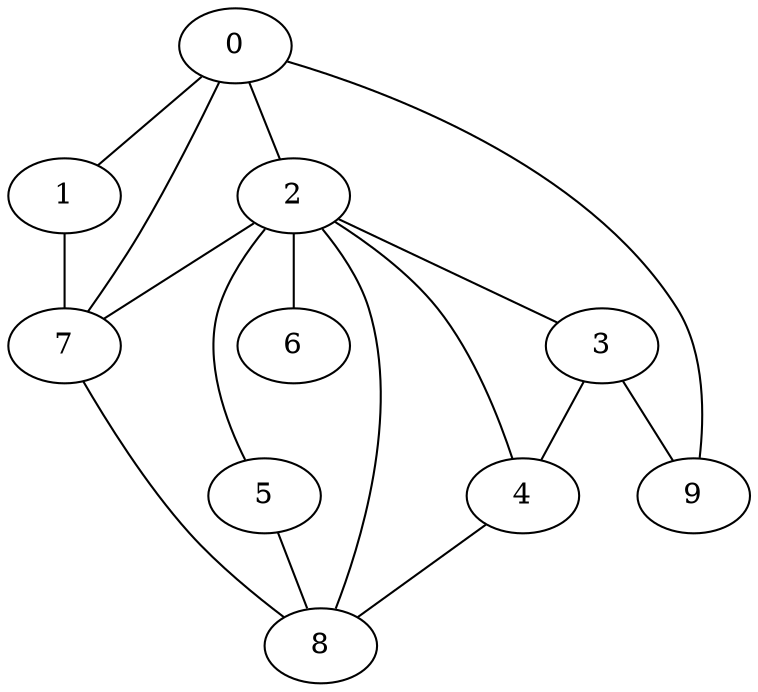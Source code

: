 
graph graphname {
    0 -- 1
0 -- 2
0 -- 7
0 -- 9
1 -- 7
2 -- 3
2 -- 4
2 -- 5
2 -- 6
2 -- 7
2 -- 8
3 -- 9
3 -- 4
4 -- 8
5 -- 8
7 -- 8

}
